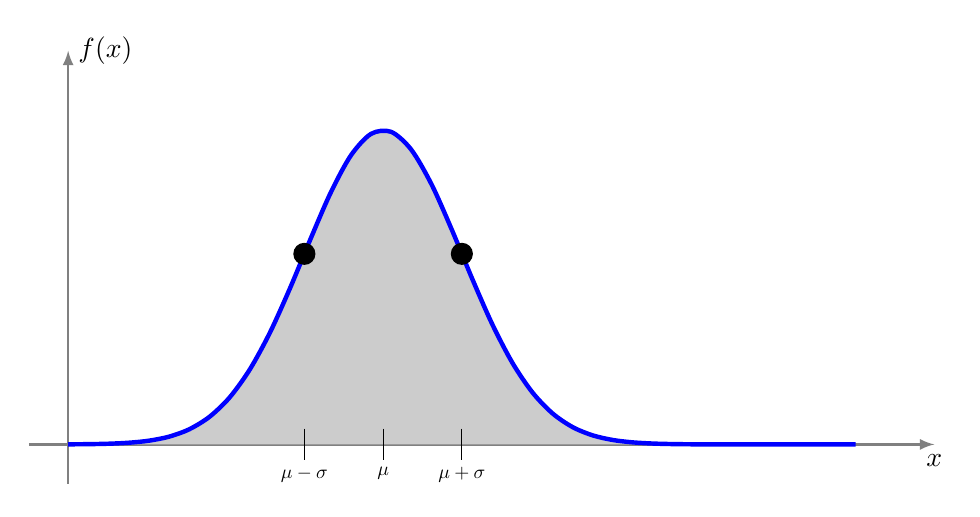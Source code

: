 ﻿\begin{tikzpicture}[scale=1]

% Esperance
    \def\mymu{4};

% variance
    \def\mysigma{2};

% Fonction
   %\def\fonction{ 1/(sqrt(2*3.14*\sigmadeux)) * exp{-1/2*1/\sigmadeux*(\x-\mu)*(\x-\mu)} };
   \def\fonction{ 10* (exp{-0.5*ln(2*pi*\mysigma*\mysigma)}) * (exp{-1/2*1/(\mysigma*\mysigma)*(\x-\mymu)*(\x-\mymu)}) };
   
% intervalle
    \def\a{10}; 


% Axes
    \draw[->,>=latex,thick, gray] (-0.5,0)--(\a+1,0) node[below,black] {$x$};
    \draw[->,>=latex,thick, gray] (0,-0.5)--(0,5) node[right,black] {$f(x)$};  




\def\mymu{4};
\def\mysigma{1};

% Graphe et aire
 \fill[black!20] (0,0) -- plot[domain=0:\a,variable=\x,smooth] ({\x},{\fonction}) -- (\a,0) -- cycle;
   \draw[ultra thick, color=blue,domain=-0:\a,samples=40,variable=\x,smooth] plot ( {\x} , {\fonction} );


\draw (\mymu,0.2) -- ++(0,-0.4) node[below,scale=0.7] {$\mu$};
\draw (\mymu+\mysigma,0.2) -- ++(0,-0.4) node[below,scale=0.7] {$\mu+\sigma$};
\draw (\mymu-\mysigma,0.2) -- ++(0,-0.4) node[below,scale=0.7] {$\mu-\sigma$};

\def\x{\mymu-\mysigma};
\pgfmathparse{ 10* (exp{-0.5*ln(2*pi*\mysigma*\mysigma)}) * (exp{-1/2*1/(\mysigma*\mysigma)*(\x-\mymu)*(\x-\mymu)}) };
\node (I) at  (\x,\pgfmathresult) {};

\def\x{\mymu+\mysigma};
\pgfmathparse{ 10* (exp{-0.5*ln(2*pi*\mysigma*\mysigma)}) * (exp{-1/2*1/(\mysigma*\mysigma)*(\x-\mymu)*(\x-\mymu)}) };
\node (II) at  (\x,\pgfmathresult) {};

\fill (I) circle (4pt);
\fill (II) circle (4pt);



% \node[below] at (4,-1) {\bf Cas $\mu=4$, $\sigma^2 = 2$};

% \node[below, inner sep=10pt] at (0.5,0) {\vphantom{$n=10$}};


% % Labels
%   \foreach \x/\xtext in {0/0, 1/1, 2/2}
%   \draw (\x cm,2pt) -- (\x cm,-2pt) node[anchor=north] {$\xtext$};
%   \draw (1pt,1cm) -- (-1pt,1cm) node[anchor=east] {$1$};
%   \node[below, inner sep=10pt] at (0.5,0) {\vphantom{$n=10$}};

\end{tikzpicture}